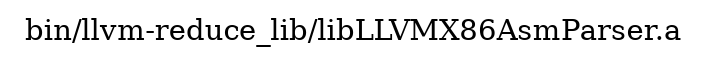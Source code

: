 digraph "bin/llvm-reduce_lib/libLLVMX86AsmParser.a" {
	label="bin/llvm-reduce_lib/libLLVMX86AsmParser.a";
	rankdir=LR;

}

